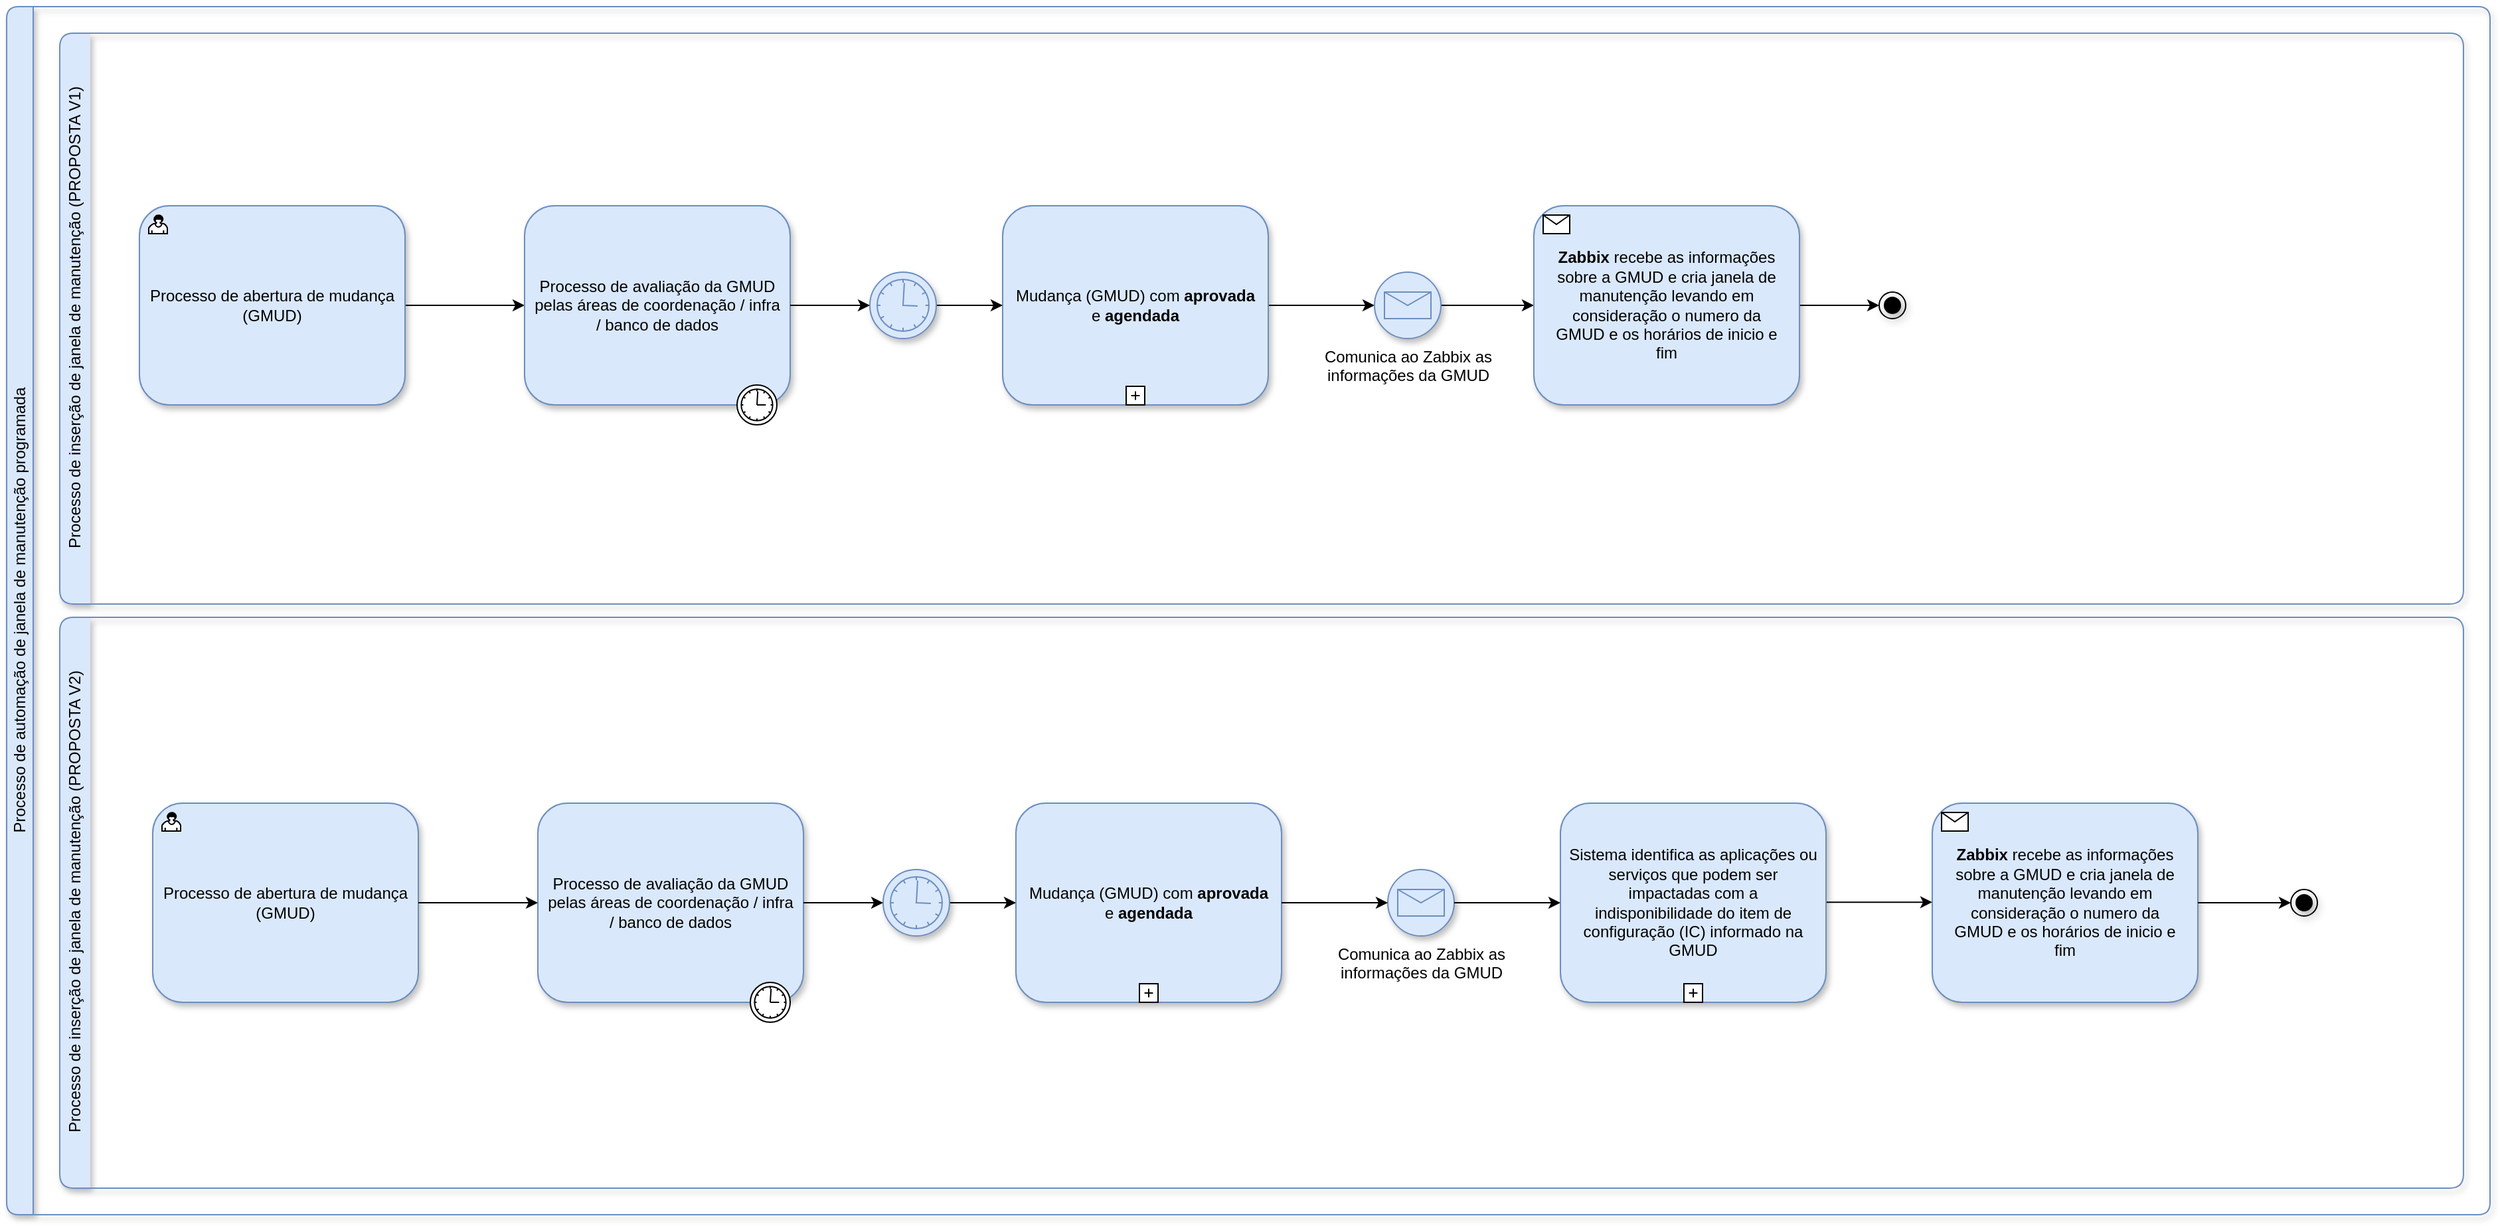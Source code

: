 <mxfile version="14.2.9" type="device"><diagram id="uqLgDmyBznewcDmoNve5" name="Página-1"><mxGraphModel dx="3197" dy="1270" grid="1" gridSize="10" guides="1" tooltips="1" connect="1" arrows="1" fold="1" page="1" pageScale="1" pageWidth="827" pageHeight="1169" math="0" shadow="0"><root><mxCell id="0"/><mxCell id="1" parent="0"/><mxCell id="C1zQCB76hyboSEH2fcgd-17" value="" style="edgeStyle=orthogonalEdgeStyle;rounded=0;orthogonalLoop=1;jettySize=auto;html=1;" edge="1" parent="1" source="C1zQCB76hyboSEH2fcgd-8" target="C1zQCB76hyboSEH2fcgd-15"><mxGeometry relative="1" as="geometry"/></mxCell><mxCell id="C1zQCB76hyboSEH2fcgd-8" value="Processo de abertura de mudança (GMUD)" style="html=1;whiteSpace=wrap;rounded=1;dropTarget=0;shadow=1;sketch=0;fillColor=#dae8fc;strokeColor=#6c8ebf;spacingTop=5;spacingLeft=5;spacingBottom=5;spacingRight=5;" vertex="1" parent="1"><mxGeometry x="-40" y="370" width="200" height="150" as="geometry"/></mxCell><mxCell id="C1zQCB76hyboSEH2fcgd-9" value="" style="html=1;shape=mxgraph.bpmn.user_task;outlineConnect=0;" vertex="1" parent="C1zQCB76hyboSEH2fcgd-8"><mxGeometry width="14" height="14" relative="1" as="geometry"><mxPoint x="7" y="7" as="offset"/></mxGeometry></mxCell><mxCell id="C1zQCB76hyboSEH2fcgd-15" value="Processo de avaliação da GMUD pelas áreas de coordenação / infra / banco de dados" style="html=1;whiteSpace=wrap;rounded=1;dropTarget=0;shadow=1;sketch=0;fillColor=#dae8fc;strokeColor=#6c8ebf;spacingTop=5;spacingLeft=5;spacingBottom=5;spacingRight=5;" vertex="1" parent="1"><mxGeometry x="250" y="370" width="200" height="150" as="geometry"/></mxCell><mxCell id="C1zQCB76hyboSEH2fcgd-16" value="" style="shape=mxgraph.bpmn.timer_start;perimeter=ellipsePerimeter;html=1;verticalLabelPosition=bottom;verticalAlign=top;outlineConnect=0;" vertex="1" parent="C1zQCB76hyboSEH2fcgd-15"><mxGeometry x="1" y="1" width="30" height="30" relative="1" as="geometry"><mxPoint x="-40" y="-15" as="offset"/></mxGeometry></mxCell><mxCell id="C1zQCB76hyboSEH2fcgd-24" value="" style="edgeStyle=orthogonalEdgeStyle;rounded=0;orthogonalLoop=1;jettySize=auto;html=1;entryX=0;entryY=0.5;entryDx=0;entryDy=0;" edge="1" parent="1" source="C1zQCB76hyboSEH2fcgd-19" target="C1zQCB76hyboSEH2fcgd-22"><mxGeometry relative="1" as="geometry"/></mxCell><mxCell id="C1zQCB76hyboSEH2fcgd-19" value="Mudança (GMUD) com &lt;b&gt;aprovada &lt;/b&gt;e &lt;b&gt;agendada&lt;/b&gt;" style="html=1;whiteSpace=wrap;rounded=1;dropTarget=0;shadow=1;sketch=0;fillColor=#dae8fc;strokeColor=#6c8ebf;glass=0;spacingTop=5;spacingLeft=5;spacingBottom=5;spacingRight=5;" vertex="1" parent="1"><mxGeometry x="610" y="370" width="200" height="150" as="geometry"/></mxCell><mxCell id="C1zQCB76hyboSEH2fcgd-20" value="" style="html=1;shape=plus;outlineConnect=0;" vertex="1" parent="C1zQCB76hyboSEH2fcgd-19"><mxGeometry x="0.5" y="1" width="14" height="14" relative="1" as="geometry"><mxPoint x="-7" y="-14" as="offset"/></mxGeometry></mxCell><mxCell id="C1zQCB76hyboSEH2fcgd-36" value="" style="edgeStyle=orthogonalEdgeStyle;rounded=0;orthogonalLoop=1;jettySize=auto;html=1;" edge="1" parent="1" source="C1zQCB76hyboSEH2fcgd-21" target="C1zQCB76hyboSEH2fcgd-19"><mxGeometry relative="1" as="geometry"><mxPoint x="605" y="445" as="targetPoint"/></mxGeometry></mxCell><mxCell id="C1zQCB76hyboSEH2fcgd-21" value="" style="shape=mxgraph.bpmn.shape;html=1;verticalLabelPosition=bottom;labelBackgroundColor=#ffffff;verticalAlign=top;align=center;perimeter=ellipsePerimeter;outlineConnect=0;outline=eventInt;symbol=timer;rounded=1;shadow=1;glass=0;sketch=0;strokeColor=#6c8ebf;fillColor=#dae8fc;" vertex="1" parent="1"><mxGeometry x="510" y="420" width="50" height="50" as="geometry"/></mxCell><mxCell id="C1zQCB76hyboSEH2fcgd-25" value="" style="edgeStyle=orthogonalEdgeStyle;rounded=0;orthogonalLoop=1;jettySize=auto;html=1;entryX=0;entryY=0.5;entryDx=0;entryDy=0;" edge="1" parent="1" source="C1zQCB76hyboSEH2fcgd-22" target="C1zQCB76hyboSEH2fcgd-28"><mxGeometry relative="1" as="geometry"><mxPoint x="990" y="445" as="targetPoint"/></mxGeometry></mxCell><mxCell id="C1zQCB76hyboSEH2fcgd-22" value="Comunica ao Zabbix as &lt;br&gt;informações da GMUD" style="shape=mxgraph.bpmn.shape;html=1;verticalLabelPosition=bottom;labelBackgroundColor=#ffffff;verticalAlign=top;align=center;perimeter=ellipsePerimeter;outlineConnect=0;outline=standard;symbol=message;rounded=1;shadow=1;glass=0;sketch=0;strokeColor=#6c8ebf;fillColor=#dae8fc;" vertex="1" parent="1"><mxGeometry x="890" y="420" width="50" height="50" as="geometry"/></mxCell><mxCell id="C1zQCB76hyboSEH2fcgd-39" value="" style="edgeStyle=orthogonalEdgeStyle;rounded=0;orthogonalLoop=1;jettySize=auto;html=1;entryX=0;entryY=0.5;entryDx=0;entryDy=0;" edge="1" parent="1" source="C1zQCB76hyboSEH2fcgd-28" target="C1zQCB76hyboSEH2fcgd-49"><mxGeometry relative="1" as="geometry"><mxPoint x="1282.929" y="447.929" as="targetPoint"/></mxGeometry></mxCell><mxCell id="C1zQCB76hyboSEH2fcgd-28" value="&lt;b&gt;Zabbix &lt;/b&gt;recebe as informações sobre a GMUD e cria janela de manutenção levando em consideração o numero da GMUD e os horários de inicio e fim" style="html=1;whiteSpace=wrap;rounded=1;dropTarget=0;shadow=1;glass=0;sketch=0;strokeColor=#6c8ebf;fillColor=#dae8fc;spacing=5;spacingBottom=5;spacingLeft=5;spacingRight=5;spacingTop=5;" vertex="1" parent="1"><mxGeometry x="1010" y="370" width="200" height="150" as="geometry"/></mxCell><mxCell id="C1zQCB76hyboSEH2fcgd-29" value="" style="html=1;shape=message;outlineConnect=0;" vertex="1" parent="C1zQCB76hyboSEH2fcgd-28"><mxGeometry width="20" height="14" relative="1" as="geometry"><mxPoint x="7" y="7" as="offset"/></mxGeometry></mxCell><mxCell id="C1zQCB76hyboSEH2fcgd-32" value="Processo de automação de janela de manutenção programada" style="swimlane;html=1;horizontal=0;startSize=20;rounded=1;shadow=1;glass=0;sketch=0;strokeColor=#6c8ebf;fillColor=#dae8fc;fontStyle=0" vertex="1" parent="1"><mxGeometry x="-140" y="220" width="1870" height="910" as="geometry"/></mxCell><mxCell id="C1zQCB76hyboSEH2fcgd-33" value="Processo de inserção de janela de manutenção (PROPOSTA V2)" style="swimlane;html=1;horizontal=0;swimlaneLine=0;rounded=1;shadow=1;glass=0;sketch=0;strokeColor=#6c8ebf;fillColor=#dae8fc;fontStyle=0" vertex="1" parent="C1zQCB76hyboSEH2fcgd-32"><mxGeometry x="40" y="460" width="1810" height="430" as="geometry"/></mxCell><mxCell id="C1zQCB76hyboSEH2fcgd-52" value="Processo de abertura de mudança (GMUD)" style="html=1;whiteSpace=wrap;rounded=1;dropTarget=0;shadow=1;sketch=0;fillColor=#dae8fc;strokeColor=#6c8ebf;spacingTop=5;spacingLeft=5;spacingBottom=5;spacingRight=5;" vertex="1" parent="C1zQCB76hyboSEH2fcgd-33"><mxGeometry x="70" y="140" width="200" height="150" as="geometry"/></mxCell><mxCell id="C1zQCB76hyboSEH2fcgd-53" value="" style="html=1;shape=mxgraph.bpmn.user_task;outlineConnect=0;" vertex="1" parent="C1zQCB76hyboSEH2fcgd-52"><mxGeometry width="14" height="14" relative="1" as="geometry"><mxPoint x="7" y="7" as="offset"/></mxGeometry></mxCell><mxCell id="C1zQCB76hyboSEH2fcgd-54" value="Processo de avaliação da GMUD pelas áreas de coordenação / infra / banco de dados" style="html=1;whiteSpace=wrap;rounded=1;dropTarget=0;shadow=1;sketch=0;fillColor=#dae8fc;strokeColor=#6c8ebf;spacingTop=5;spacingLeft=5;spacingBottom=5;spacingRight=5;" vertex="1" parent="C1zQCB76hyboSEH2fcgd-33"><mxGeometry x="360" y="140" width="200" height="150" as="geometry"/></mxCell><mxCell id="C1zQCB76hyboSEH2fcgd-55" value="" style="shape=mxgraph.bpmn.timer_start;perimeter=ellipsePerimeter;html=1;verticalLabelPosition=bottom;verticalAlign=top;outlineConnect=0;" vertex="1" parent="C1zQCB76hyboSEH2fcgd-54"><mxGeometry x="1" y="1" width="30" height="30" relative="1" as="geometry"><mxPoint x="-40" y="-15" as="offset"/></mxGeometry></mxCell><mxCell id="C1zQCB76hyboSEH2fcgd-51" value="" style="edgeStyle=orthogonalEdgeStyle;rounded=0;orthogonalLoop=1;jettySize=auto;html=1;" edge="1" parent="C1zQCB76hyboSEH2fcgd-33" source="C1zQCB76hyboSEH2fcgd-52" target="C1zQCB76hyboSEH2fcgd-54"><mxGeometry relative="1" as="geometry"/></mxCell><mxCell id="C1zQCB76hyboSEH2fcgd-57" value="Mudança (GMUD) com &lt;b&gt;aprovada &lt;/b&gt;e &lt;b&gt;agendada&lt;/b&gt;" style="html=1;whiteSpace=wrap;rounded=1;dropTarget=0;shadow=1;sketch=0;fillColor=#dae8fc;strokeColor=#6c8ebf;glass=0;spacingTop=5;spacingLeft=5;spacingBottom=5;spacingRight=5;" vertex="1" parent="C1zQCB76hyboSEH2fcgd-33"><mxGeometry x="720" y="140" width="200" height="150" as="geometry"/></mxCell><mxCell id="C1zQCB76hyboSEH2fcgd-58" value="" style="html=1;shape=plus;outlineConnect=0;" vertex="1" parent="C1zQCB76hyboSEH2fcgd-57"><mxGeometry x="0.5" y="1" width="14" height="14" relative="1" as="geometry"><mxPoint x="-7" y="-14" as="offset"/></mxGeometry></mxCell><mxCell id="C1zQCB76hyboSEH2fcgd-59" value="" style="edgeStyle=orthogonalEdgeStyle;rounded=0;orthogonalLoop=1;jettySize=auto;html=1;" edge="1" parent="C1zQCB76hyboSEH2fcgd-33" source="C1zQCB76hyboSEH2fcgd-60" target="C1zQCB76hyboSEH2fcgd-57"><mxGeometry relative="1" as="geometry"><mxPoint x="715" y="215" as="targetPoint"/></mxGeometry></mxCell><mxCell id="C1zQCB76hyboSEH2fcgd-60" value="" style="shape=mxgraph.bpmn.shape;html=1;verticalLabelPosition=bottom;labelBackgroundColor=#ffffff;verticalAlign=top;align=center;perimeter=ellipsePerimeter;outlineConnect=0;outline=eventInt;symbol=timer;rounded=1;shadow=1;glass=0;sketch=0;strokeColor=#6c8ebf;fillColor=#dae8fc;" vertex="1" parent="C1zQCB76hyboSEH2fcgd-33"><mxGeometry x="620" y="190" width="50" height="50" as="geometry"/></mxCell><mxCell id="C1zQCB76hyboSEH2fcgd-62" value="Comunica ao Zabbix as &lt;br&gt;informações da GMUD" style="shape=mxgraph.bpmn.shape;html=1;verticalLabelPosition=bottom;labelBackgroundColor=#ffffff;verticalAlign=top;align=center;perimeter=ellipsePerimeter;outlineConnect=0;outline=standard;symbol=message;rounded=1;shadow=1;glass=0;sketch=0;strokeColor=#6c8ebf;fillColor=#dae8fc;" vertex="1" parent="C1zQCB76hyboSEH2fcgd-33"><mxGeometry x="1000" y="190" width="50" height="50" as="geometry"/></mxCell><mxCell id="C1zQCB76hyboSEH2fcgd-56" value="" style="edgeStyle=orthogonalEdgeStyle;rounded=0;orthogonalLoop=1;jettySize=auto;html=1;entryX=0;entryY=0.5;entryDx=0;entryDy=0;" edge="1" parent="C1zQCB76hyboSEH2fcgd-33" source="C1zQCB76hyboSEH2fcgd-57" target="C1zQCB76hyboSEH2fcgd-62"><mxGeometry relative="1" as="geometry"/></mxCell><mxCell id="C1zQCB76hyboSEH2fcgd-64" value="&lt;b&gt;Zabbix &lt;/b&gt;recebe as informações sobre a GMUD e cria janela de manutenção levando em consideração o numero da GMUD e os horários de inicio e fim" style="html=1;whiteSpace=wrap;rounded=1;dropTarget=0;shadow=1;glass=0;sketch=0;strokeColor=#6c8ebf;fillColor=#dae8fc;spacing=5;spacingBottom=5;spacingLeft=5;spacingRight=5;spacingTop=5;" vertex="1" parent="C1zQCB76hyboSEH2fcgd-33"><mxGeometry x="1410" y="140" width="200" height="150" as="geometry"/></mxCell><mxCell id="C1zQCB76hyboSEH2fcgd-65" value="" style="html=1;shape=message;outlineConnect=0;" vertex="1" parent="C1zQCB76hyboSEH2fcgd-64"><mxGeometry width="20" height="14" relative="1" as="geometry"><mxPoint x="7" y="7" as="offset"/></mxGeometry></mxCell><mxCell id="C1zQCB76hyboSEH2fcgd-66" value="" style="edgeStyle=orthogonalEdgeStyle;rounded=0;orthogonalLoop=1;jettySize=auto;html=1;exitX=1;exitY=0.5;exitDx=0;exitDy=0;entryX=0;entryY=0.5;entryDx=0;entryDy=0;" edge="1" parent="C1zQCB76hyboSEH2fcgd-33" source="C1zQCB76hyboSEH2fcgd-54" target="C1zQCB76hyboSEH2fcgd-60"><mxGeometry relative="1" as="geometry"><mxPoint x="580" y="260" as="sourcePoint"/><mxPoint x="670" y="260" as="targetPoint"/></mxGeometry></mxCell><mxCell id="C1zQCB76hyboSEH2fcgd-67" value="" style="ellipse;html=1;shape=endState;fillColor=#000000;strokeColor=#000000;rounded=1;shadow=1;glass=0;sketch=0;" vertex="1" parent="C1zQCB76hyboSEH2fcgd-33"><mxGeometry x="1680" y="205" width="20" height="20" as="geometry"/></mxCell><mxCell id="C1zQCB76hyboSEH2fcgd-63" value="" style="edgeStyle=orthogonalEdgeStyle;rounded=0;orthogonalLoop=1;jettySize=auto;html=1;entryX=0;entryY=0.5;entryDx=0;entryDy=0;exitX=1;exitY=0.5;exitDx=0;exitDy=0;" edge="1" parent="C1zQCB76hyboSEH2fcgd-33" source="C1zQCB76hyboSEH2fcgd-64" target="C1zQCB76hyboSEH2fcgd-67"><mxGeometry relative="1" as="geometry"><mxPoint x="1392.929" y="217.929" as="targetPoint"/></mxGeometry></mxCell><mxCell id="C1zQCB76hyboSEH2fcgd-72" value="" style="edgeStyle=orthogonalEdgeStyle;rounded=0;orthogonalLoop=1;jettySize=auto;html=1;entryX=0;entryY=0.5;entryDx=0;entryDy=0;" edge="1" parent="C1zQCB76hyboSEH2fcgd-33"><mxGeometry relative="1" as="geometry"><mxPoint x="1410" y="214.58" as="targetPoint"/><mxPoint x="1330" y="214.58" as="sourcePoint"/></mxGeometry></mxCell><mxCell id="C1zQCB76hyboSEH2fcgd-34" value="" style="edgeStyle=orthogonalEdgeStyle;rounded=0;orthogonalLoop=1;jettySize=auto;html=1;exitX=1;exitY=0.5;exitDx=0;exitDy=0;entryX=0;entryY=0.5;entryDx=0;entryDy=0;" edge="1" parent="1" source="C1zQCB76hyboSEH2fcgd-15" target="C1zQCB76hyboSEH2fcgd-21"><mxGeometry relative="1" as="geometry"><mxPoint x="470" y="490" as="sourcePoint"/><mxPoint x="560" y="490" as="targetPoint"/></mxGeometry></mxCell><mxCell id="C1zQCB76hyboSEH2fcgd-45" value="Processo de inserção de janela de manutenção (PROPOSTA V1)" style="swimlane;html=1;horizontal=0;swimlaneLine=0;rounded=1;shadow=1;glass=0;sketch=0;strokeColor=#6c8ebf;fillColor=#dae8fc;fontStyle=0" vertex="1" parent="1"><mxGeometry x="-100" y="240" width="1810" height="430" as="geometry"><mxRectangle x="-100" y="240" width="30" height="280" as="alternateBounds"/></mxGeometry></mxCell><mxCell id="C1zQCB76hyboSEH2fcgd-49" value="" style="ellipse;html=1;shape=endState;fillColor=#000000;strokeColor=#000000;rounded=1;shadow=1;glass=0;sketch=0;" vertex="1" parent="1"><mxGeometry x="1270" y="435" width="20" height="20" as="geometry"/></mxCell><mxCell id="C1zQCB76hyboSEH2fcgd-68" value="Sistema identifica as aplicações ou serviços que podem ser impactadas com a indisponibilidade do item de configuração (IC) informado na GMUD" style="html=1;whiteSpace=wrap;rounded=1;dropTarget=0;shadow=1;sketch=0;fillColor=#dae8fc;strokeColor=#6c8ebf;glass=0;spacingTop=5;spacingLeft=5;spacingBottom=5;spacingRight=5;" vertex="1" parent="1"><mxGeometry x="1030" y="820" width="200" height="150" as="geometry"/></mxCell><mxCell id="C1zQCB76hyboSEH2fcgd-69" value="" style="html=1;shape=plus;outlineConnect=0;" vertex="1" parent="C1zQCB76hyboSEH2fcgd-68"><mxGeometry x="0.5" y="1" width="14" height="14" relative="1" as="geometry"><mxPoint x="-7" y="-14" as="offset"/></mxGeometry></mxCell><mxCell id="C1zQCB76hyboSEH2fcgd-61" value="" style="edgeStyle=orthogonalEdgeStyle;rounded=0;orthogonalLoop=1;jettySize=auto;html=1;entryX=0;entryY=0.5;entryDx=0;entryDy=0;" edge="1" parent="1" source="C1zQCB76hyboSEH2fcgd-62" target="C1zQCB76hyboSEH2fcgd-68"><mxGeometry relative="1" as="geometry"><mxPoint x="1000" y="895" as="targetPoint"/></mxGeometry></mxCell></root></mxGraphModel></diagram></mxfile>